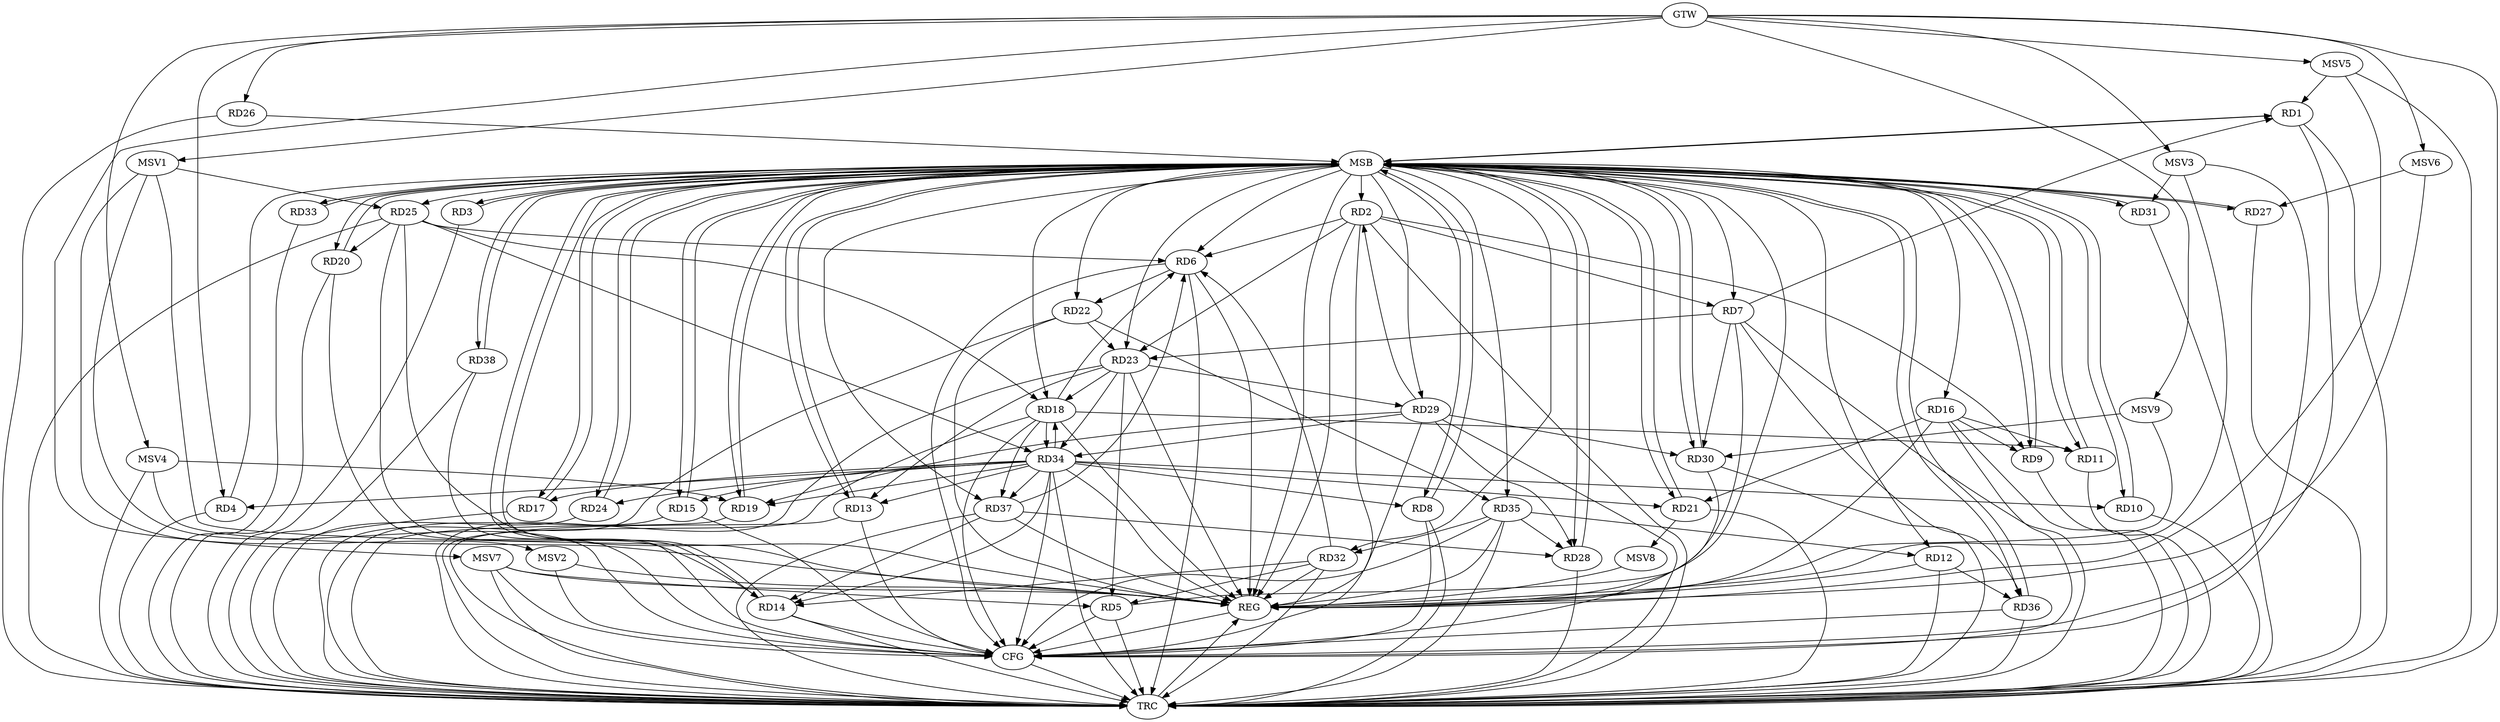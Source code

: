 strict digraph G {
  RD1 [ label="RD1" ];
  RD2 [ label="RD2" ];
  RD3 [ label="RD3" ];
  RD4 [ label="RD4" ];
  RD5 [ label="RD5" ];
  RD6 [ label="RD6" ];
  RD7 [ label="RD7" ];
  RD8 [ label="RD8" ];
  RD9 [ label="RD9" ];
  RD10 [ label="RD10" ];
  RD11 [ label="RD11" ];
  RD12 [ label="RD12" ];
  RD13 [ label="RD13" ];
  RD14 [ label="RD14" ];
  RD15 [ label="RD15" ];
  RD16 [ label="RD16" ];
  RD17 [ label="RD17" ];
  RD18 [ label="RD18" ];
  RD19 [ label="RD19" ];
  RD20 [ label="RD20" ];
  RD21 [ label="RD21" ];
  RD22 [ label="RD22" ];
  RD23 [ label="RD23" ];
  RD24 [ label="RD24" ];
  RD25 [ label="RD25" ];
  RD26 [ label="RD26" ];
  RD27 [ label="RD27" ];
  RD28 [ label="RD28" ];
  RD29 [ label="RD29" ];
  RD30 [ label="RD30" ];
  RD31 [ label="RD31" ];
  RD32 [ label="RD32" ];
  RD33 [ label="RD33" ];
  RD34 [ label="RD34" ];
  RD35 [ label="RD35" ];
  RD36 [ label="RD36" ];
  RD37 [ label="RD37" ];
  RD38 [ label="RD38" ];
  GTW [ label="GTW" ];
  REG [ label="REG" ];
  MSB [ label="MSB" ];
  CFG [ label="CFG" ];
  TRC [ label="TRC" ];
  MSV1 [ label="MSV1" ];
  MSV2 [ label="MSV2" ];
  MSV3 [ label="MSV3" ];
  MSV4 [ label="MSV4" ];
  MSV5 [ label="MSV5" ];
  MSV6 [ label="MSV6" ];
  MSV7 [ label="MSV7" ];
  MSV8 [ label="MSV8" ];
  MSV9 [ label="MSV9" ];
  RD7 -> RD1;
  RD2 -> RD6;
  RD2 -> RD7;
  RD2 -> RD9;
  RD2 -> RD23;
  RD29 -> RD2;
  RD23 -> RD5;
  RD32 -> RD5;
  RD18 -> RD6;
  RD6 -> RD22;
  RD25 -> RD6;
  RD32 -> RD6;
  RD37 -> RD6;
  RD7 -> RD23;
  RD7 -> RD30;
  RD7 -> RD36;
  RD16 -> RD9;
  RD16 -> RD11;
  RD18 -> RD11;
  RD35 -> RD12;
  RD12 -> RD36;
  RD23 -> RD13;
  RD25 -> RD14;
  RD32 -> RD14;
  RD34 -> RD14;
  RD37 -> RD14;
  RD16 -> RD21;
  RD34 -> RD17;
  RD23 -> RD18;
  RD25 -> RD18;
  RD18 -> RD34;
  RD34 -> RD18;
  RD18 -> RD37;
  RD29 -> RD19;
  RD34 -> RD19;
  RD25 -> RD20;
  RD34 -> RD21;
  RD22 -> RD23;
  RD22 -> RD35;
  RD23 -> RD29;
  RD23 -> RD34;
  RD25 -> RD34;
  RD29 -> RD28;
  RD35 -> RD28;
  RD37 -> RD28;
  RD29 -> RD30;
  RD29 -> RD34;
  RD35 -> RD32;
  RD34 -> RD37;
  GTW -> RD4;
  GTW -> RD26;
  RD2 -> REG;
  RD6 -> REG;
  RD7 -> REG;
  RD12 -> REG;
  RD16 -> REG;
  RD18 -> REG;
  RD22 -> REG;
  RD23 -> REG;
  RD25 -> REG;
  RD29 -> REG;
  RD32 -> REG;
  RD34 -> REG;
  RD35 -> REG;
  RD37 -> REG;
  RD1 -> MSB;
  MSB -> RD20;
  MSB -> RD22;
  MSB -> RD24;
  MSB -> RD35;
  MSB -> REG;
  RD3 -> MSB;
  MSB -> RD14;
  MSB -> RD29;
  MSB -> RD30;
  MSB -> RD36;
  MSB -> RD37;
  RD4 -> MSB;
  MSB -> RD9;
  MSB -> RD18;
  MSB -> RD27;
  RD5 -> MSB;
  MSB -> RD6;
  MSB -> RD7;
  MSB -> RD8;
  MSB -> RD13;
  MSB -> RD16;
  MSB -> RD31;
  RD8 -> MSB;
  MSB -> RD32;
  RD9 -> MSB;
  MSB -> RD21;
  RD10 -> MSB;
  MSB -> RD3;
  MSB -> RD15;
  MSB -> RD28;
  RD11 -> MSB;
  MSB -> RD1;
  MSB -> RD23;
  RD13 -> MSB;
  MSB -> RD25;
  MSB -> RD33;
  MSB -> RD38;
  RD14 -> MSB;
  RD15 -> MSB;
  MSB -> RD17;
  RD17 -> MSB;
  MSB -> RD19;
  RD19 -> MSB;
  MSB -> RD12;
  RD20 -> MSB;
  RD21 -> MSB;
  RD24 -> MSB;
  RD26 -> MSB;
  MSB -> RD2;
  RD27 -> MSB;
  RD28 -> MSB;
  RD30 -> MSB;
  RD31 -> MSB;
  RD33 -> MSB;
  MSB -> RD11;
  RD36 -> MSB;
  RD38 -> MSB;
  MSB -> RD10;
  RD35 -> CFG;
  RD15 -> CFG;
  RD14 -> CFG;
  RD1 -> CFG;
  RD13 -> CFG;
  RD18 -> CFG;
  RD38 -> CFG;
  RD16 -> CFG;
  RD20 -> CFG;
  RD36 -> CFG;
  RD6 -> CFG;
  RD34 -> CFG;
  RD30 -> CFG;
  RD8 -> CFG;
  RD5 -> CFG;
  RD2 -> CFG;
  REG -> CFG;
  RD1 -> TRC;
  RD2 -> TRC;
  RD3 -> TRC;
  RD4 -> TRC;
  RD5 -> TRC;
  RD6 -> TRC;
  RD7 -> TRC;
  RD8 -> TRC;
  RD9 -> TRC;
  RD10 -> TRC;
  RD11 -> TRC;
  RD12 -> TRC;
  RD13 -> TRC;
  RD14 -> TRC;
  RD15 -> TRC;
  RD16 -> TRC;
  RD17 -> TRC;
  RD18 -> TRC;
  RD19 -> TRC;
  RD20 -> TRC;
  RD21 -> TRC;
  RD22 -> TRC;
  RD23 -> TRC;
  RD24 -> TRC;
  RD25 -> TRC;
  RD26 -> TRC;
  RD27 -> TRC;
  RD28 -> TRC;
  RD29 -> TRC;
  RD30 -> TRC;
  RD31 -> TRC;
  RD32 -> TRC;
  RD33 -> TRC;
  RD34 -> TRC;
  RD35 -> TRC;
  RD36 -> TRC;
  RD37 -> TRC;
  RD38 -> TRC;
  GTW -> TRC;
  CFG -> TRC;
  TRC -> REG;
  RD34 -> RD4;
  RD34 -> RD15;
  RD34 -> RD8;
  RD34 -> RD10;
  RD34 -> RD24;
  RD34 -> RD13;
  MSV1 -> RD25;
  GTW -> MSV1;
  MSV1 -> REG;
  MSV1 -> CFG;
  MSV1 -> MSV2;
  MSV2 -> REG;
  MSV2 -> CFG;
  MSV3 -> RD31;
  GTW -> MSV3;
  MSV3 -> REG;
  MSV3 -> CFG;
  MSV4 -> RD19;
  GTW -> MSV4;
  MSV4 -> REG;
  MSV4 -> TRC;
  MSV5 -> RD1;
  GTW -> MSV5;
  MSV5 -> REG;
  MSV5 -> TRC;
  MSV6 -> RD27;
  GTW -> MSV6;
  MSV6 -> REG;
  MSV7 -> RD5;
  GTW -> MSV7;
  MSV7 -> REG;
  MSV7 -> TRC;
  MSV7 -> CFG;
  RD21 -> MSV8;
  MSV8 -> REG;
  MSV9 -> RD30;
  GTW -> MSV9;
  MSV9 -> REG;
}
